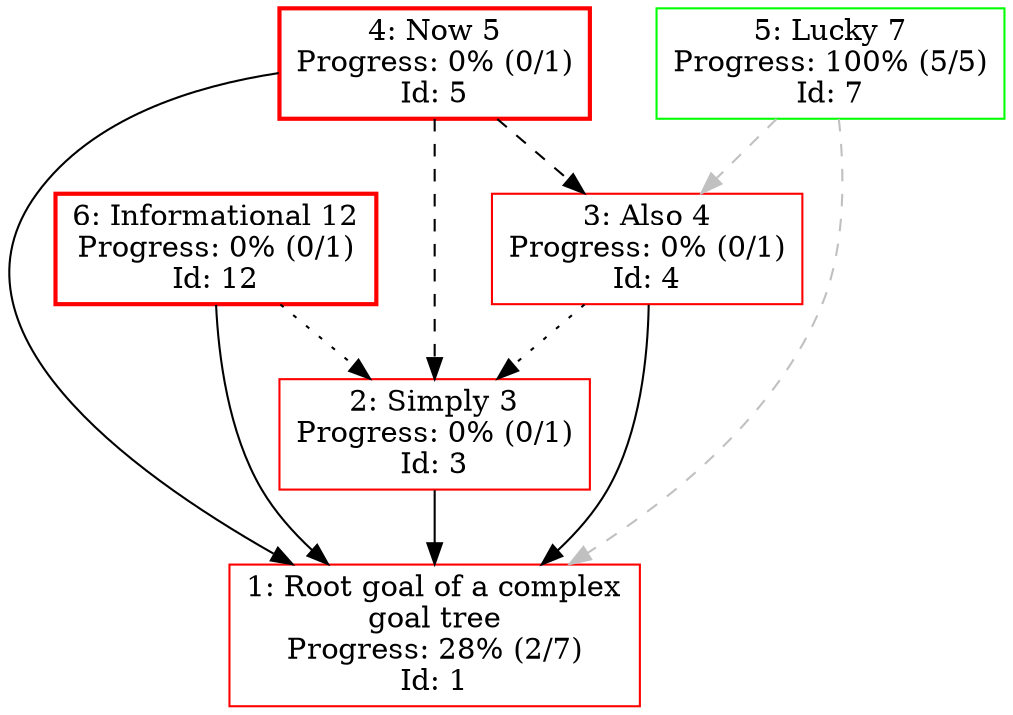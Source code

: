 digraph g {
node [shape=box];
1 [label="1: Root goal of a complex
goal tree
Progress: 28% (2/7)
Id: 1", color=red];
2 [label="2: Simply 3
Progress: 0% (0/1)
Id: 3", color=red];
3 [label="3: Also 4
Progress: 0% (0/1)
Id: 4", color=red];
4 [label="4: Now 5
Progress: 0% (0/1)
Id: 5", color=red, style=bold];
5 [label="5: Lucky 7
Progress: 100% (5/5)
Id: 7", color=green];
6 [label="6: Informational 12
Progress: 0% (0/1)
Id: 12", color=red, style=bold];
2 -> 1 [color=black];
3 -> 1 [color=black];
4 -> 1 [color=black];
5 -> 1 [color=gray, style=dashed];
6 -> 1 [color=black];
3 -> 2 [color=black, style=dotted];
4 -> 2 [color=black, style=dashed];
6 -> 2 [color=black, style=dotted];
4 -> 3 [color=black, style=dashed];
5 -> 3 [color=gray, style=dashed];
}
